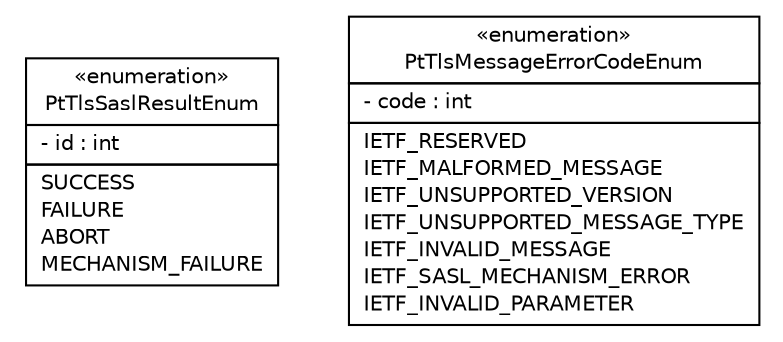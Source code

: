 #!/usr/local/bin/dot
#
# Class diagram 
# Generated by UMLGraph version R5_6 (http://www.umlgraph.org/)
#

digraph G {
	edge [fontname="Helvetica",fontsize=10,labelfontname="Helvetica",labelfontsize=10];
	node [fontname="Helvetica",fontsize=10,shape=plaintext];
	nodesep=0.25;
	ranksep=0.5;
	// org.ietf.nea.pt.value.enums.PtTlsSaslResultEnum
	c9304 [label=<<table title="org.ietf.nea.pt.value.enums.PtTlsSaslResultEnum" border="0" cellborder="1" cellspacing="0" cellpadding="2" port="p" href="./PtTlsSaslResultEnum.html">
		<tr><td><table border="0" cellspacing="0" cellpadding="1">
<tr><td align="center" balign="center"> &#171;enumeration&#187; </td></tr>
<tr><td align="center" balign="center"> PtTlsSaslResultEnum </td></tr>
		</table></td></tr>
		<tr><td><table border="0" cellspacing="0" cellpadding="1">
<tr><td align="left" balign="left"> - id : int </td></tr>
		</table></td></tr>
		<tr><td><table border="0" cellspacing="0" cellpadding="1">
<tr><td align="left" balign="left"> SUCCESS </td></tr>
<tr><td align="left" balign="left"> FAILURE </td></tr>
<tr><td align="left" balign="left"> ABORT </td></tr>
<tr><td align="left" balign="left"> MECHANISM_FAILURE </td></tr>
		</table></td></tr>
		</table>>, URL="./PtTlsSaslResultEnum.html", fontname="Helvetica", fontcolor="black", fontsize=10.0];
	// org.ietf.nea.pt.value.enums.PtTlsMessageErrorCodeEnum
	c9305 [label=<<table title="org.ietf.nea.pt.value.enums.PtTlsMessageErrorCodeEnum" border="0" cellborder="1" cellspacing="0" cellpadding="2" port="p" href="./PtTlsMessageErrorCodeEnum.html">
		<tr><td><table border="0" cellspacing="0" cellpadding="1">
<tr><td align="center" balign="center"> &#171;enumeration&#187; </td></tr>
<tr><td align="center" balign="center"> PtTlsMessageErrorCodeEnum </td></tr>
		</table></td></tr>
		<tr><td><table border="0" cellspacing="0" cellpadding="1">
<tr><td align="left" balign="left"> - code : int </td></tr>
		</table></td></tr>
		<tr><td><table border="0" cellspacing="0" cellpadding="1">
<tr><td align="left" balign="left"> IETF_RESERVED </td></tr>
<tr><td align="left" balign="left"> IETF_MALFORMED_MESSAGE </td></tr>
<tr><td align="left" balign="left"> IETF_UNSUPPORTED_VERSION </td></tr>
<tr><td align="left" balign="left"> IETF_UNSUPPORTED_MESSAGE_TYPE </td></tr>
<tr><td align="left" balign="left"> IETF_INVALID_MESSAGE </td></tr>
<tr><td align="left" balign="left"> IETF_SASL_MECHANISM_ERROR </td></tr>
<tr><td align="left" balign="left"> IETF_INVALID_PARAMETER </td></tr>
		</table></td></tr>
		</table>>, URL="./PtTlsMessageErrorCodeEnum.html", fontname="Helvetica", fontcolor="black", fontsize=10.0];
}

